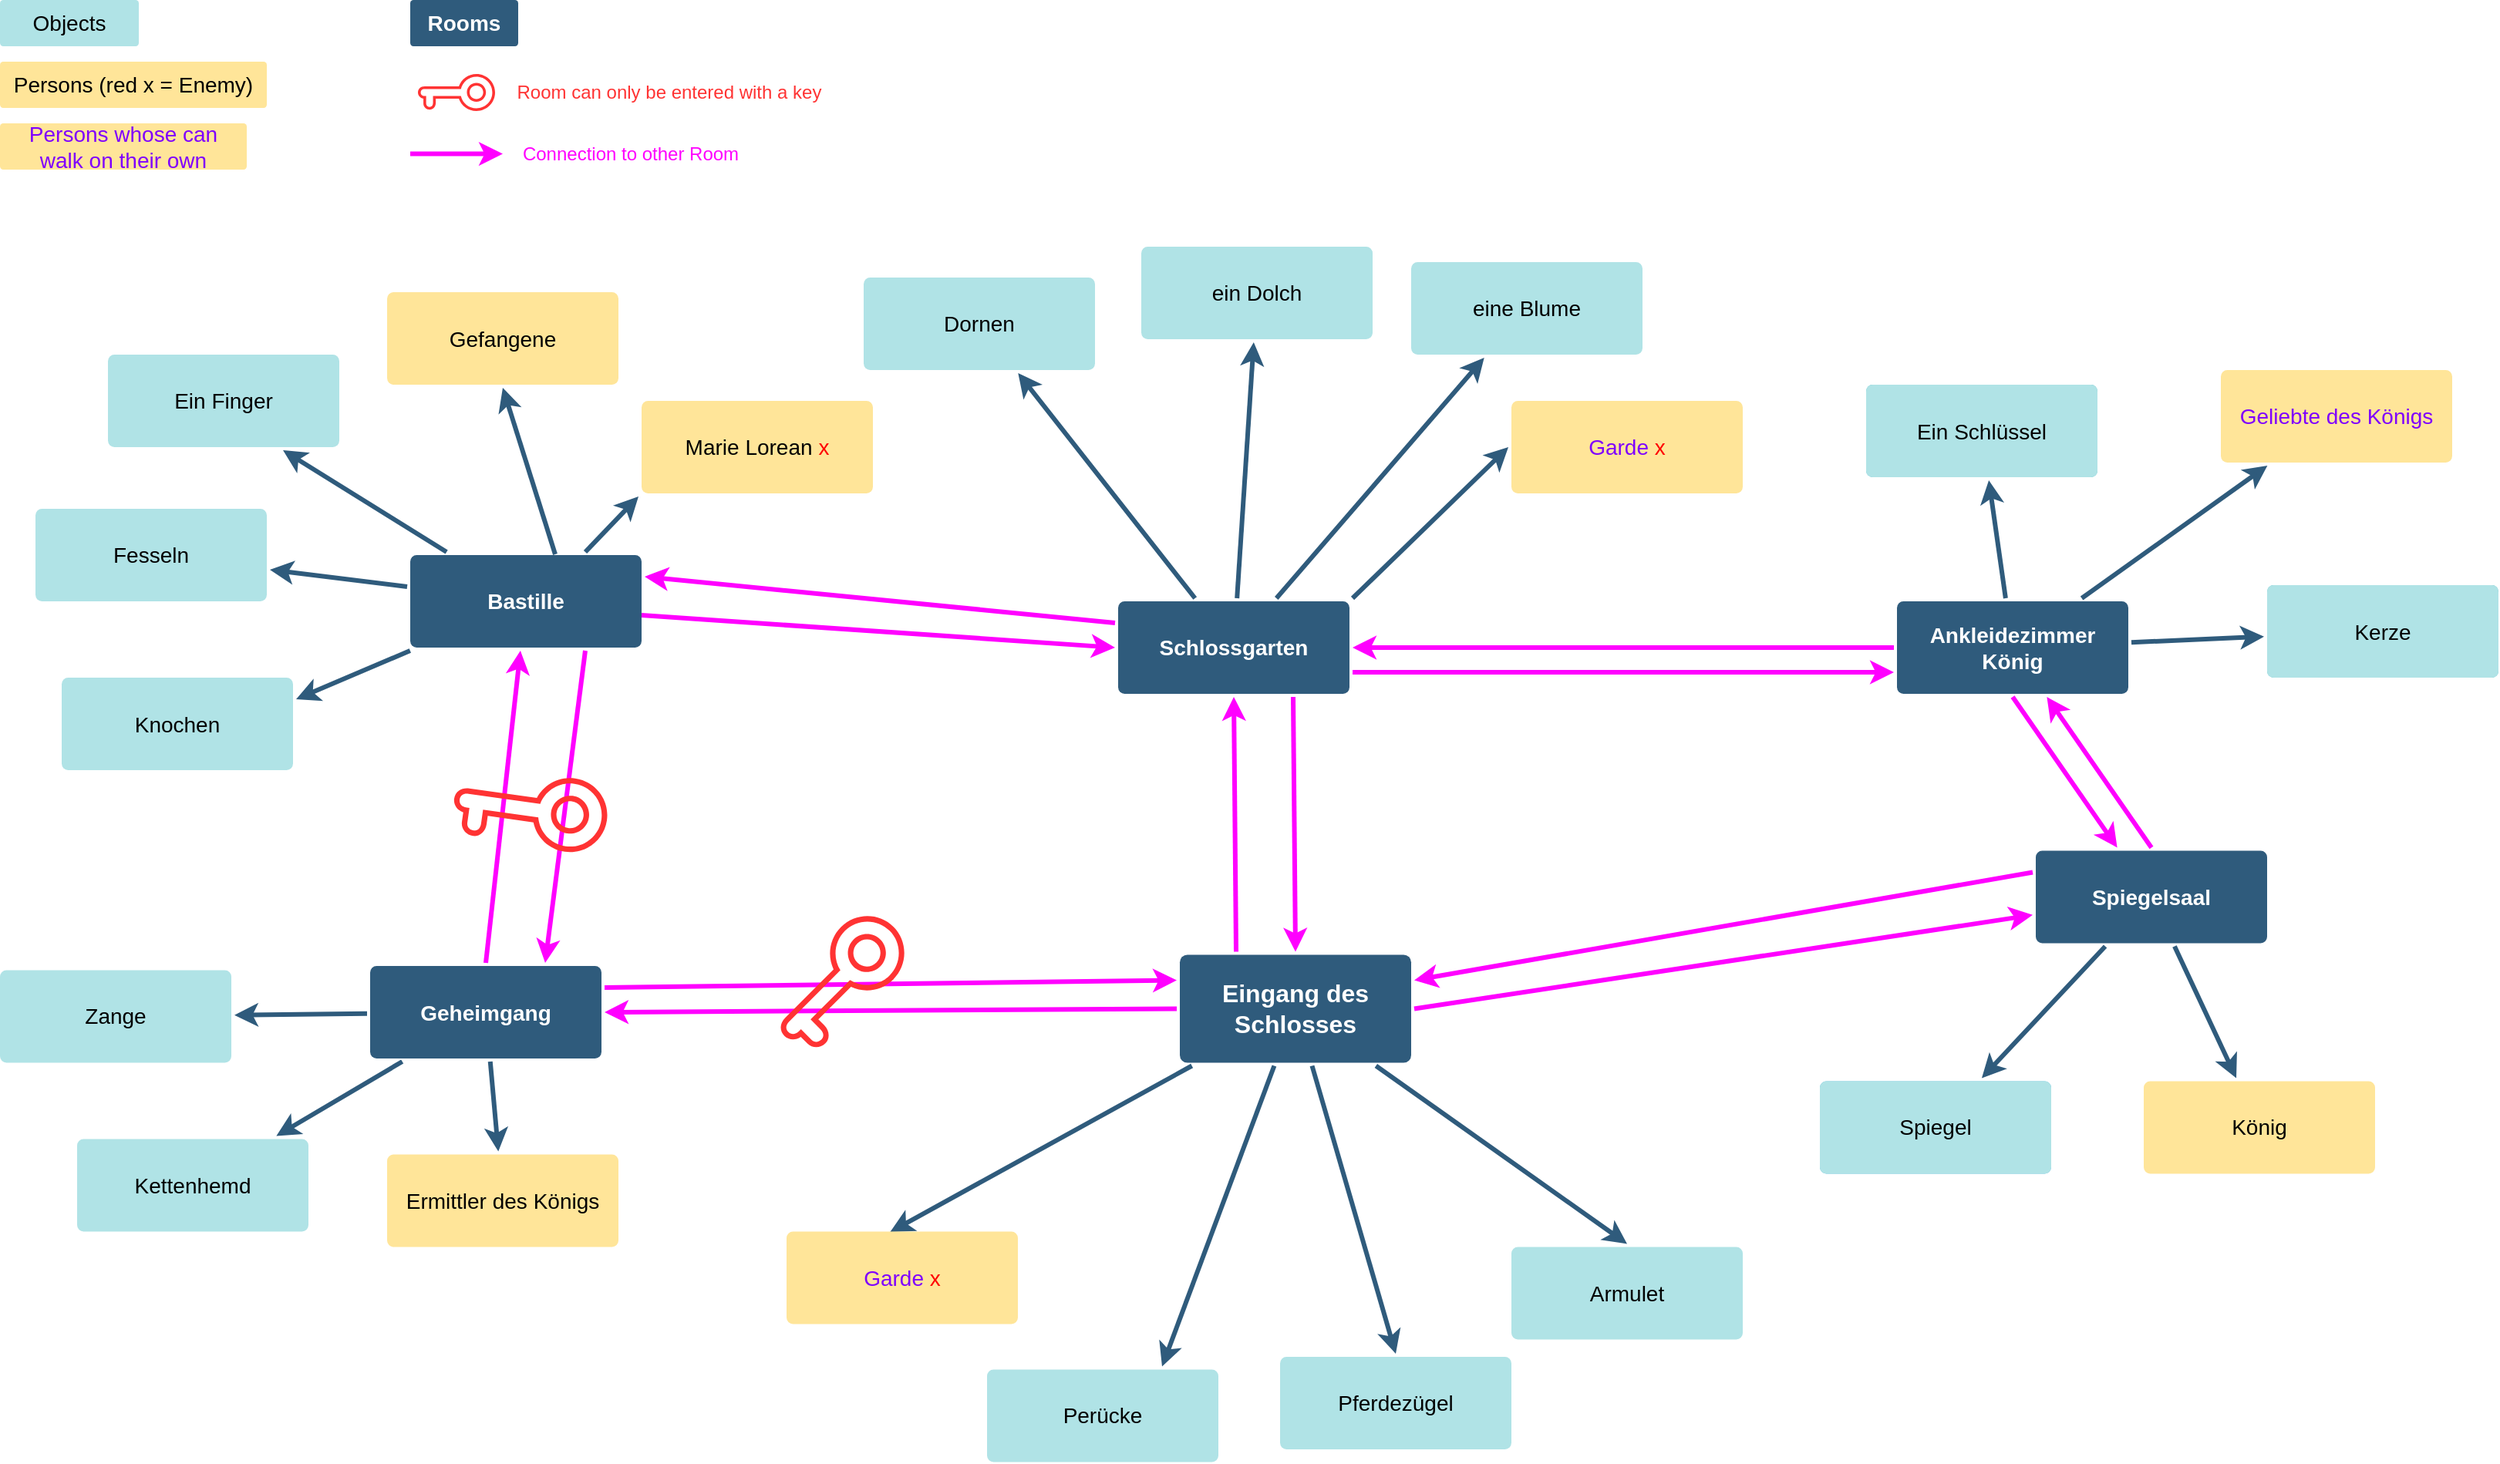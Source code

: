 <mxfile version="13.5.8" type="device"><diagram id="6a731a19-8d31-9384-78a2-239565b7b9f0" name="Page-1"><mxGraphModel dx="1422" dy="745" grid="1" gridSize="10" guides="1" tooltips="1" connect="1" arrows="1" fold="1" page="1" pageScale="1" pageWidth="1654" pageHeight="1169" background="#ffffff" math="0" shadow="0"><root><mxCell id="0"/><mxCell id="1" parent="0"/><mxCell id="1745" value="" style="edgeStyle=none;rounded=0;jumpStyle=none;html=1;shadow=0;labelBackgroundColor=none;startArrow=none;startFill=0;endArrow=classic;endFill=1;jettySize=auto;orthogonalLoop=1;strokeWidth=3;fontFamily=Helvetica;fontSize=16;fontColor=#23445D;spacing=5;strokeColor=#2F5B7C;entryX=0.75;entryY=0;entryDx=0;entryDy=0;" parent="1" source="1749" target="9LVi-tD-06PSYa-n1p4I-1782" edge="1"><mxGeometry relative="1" as="geometry"><mxPoint x="680.556" y="816.75" as="targetPoint"/></mxGeometry></mxCell><mxCell id="1746" value="" style="edgeStyle=none;rounded=0;jumpStyle=none;html=1;shadow=0;labelBackgroundColor=none;startArrow=none;startFill=0;endArrow=classic;endFill=1;jettySize=auto;orthogonalLoop=1;strokeWidth=3;fontFamily=Helvetica;fontSize=16;fontColor=#23445D;spacing=5;strokeColor=#2F5B7C;entryX=0.5;entryY=0;entryDx=0;entryDy=0;" parent="1" source="1749" target="9LVi-tD-06PSYa-n1p4I-1781" edge="1"><mxGeometry relative="1" as="geometry"><mxPoint x="845.867" y="816.75" as="targetPoint"/></mxGeometry></mxCell><mxCell id="1747" value="" style="edgeStyle=none;rounded=0;jumpStyle=none;html=1;shadow=0;labelBackgroundColor=none;startArrow=none;startFill=0;endArrow=classic;endFill=1;jettySize=auto;orthogonalLoop=1;strokeWidth=3;fontFamily=Helvetica;fontSize=16;fontColor=#23445D;spacing=5;strokeColor=#2F5B7C;entryX=0.5;entryY=0;entryDx=0;entryDy=0;" parent="1" source="1749" target="9LVi-tD-06PSYa-n1p4I-1780" edge="1"><mxGeometry relative="1" as="geometry"><mxPoint x="961.354" y="737.5" as="targetPoint"/></mxGeometry></mxCell><mxCell id="1748" value="" style="edgeStyle=none;rounded=0;jumpStyle=none;html=1;shadow=0;labelBackgroundColor=none;startArrow=none;startFill=0;endArrow=classic;endFill=1;jettySize=auto;orthogonalLoop=1;strokeWidth=3;fontFamily=Helvetica;fontSize=16;fontColor=#23445D;spacing=5;entryX=0.449;entryY=0.036;entryDx=0;entryDy=0;entryPerimeter=0;strokeColor=#2F5B7C;" parent="1" source="1749" target="Eu0-uaXLDyV87L7U354q-1793" edge="1"><mxGeometry relative="1" as="geometry"><mxPoint x="660" y="588.75" as="targetPoint"/></mxGeometry></mxCell><mxCell id="1749" value="Eingang des Schlosses" style="rounded=1;whiteSpace=wrap;html=1;shadow=0;labelBackgroundColor=none;strokeWidth=3;fontFamily=Helvetica;fontSize=16;align=center;fontStyle=1;spacing=5;arcSize=7;perimeterSpacing=2;strokeColor=none;fillColor=#2F5B7C;fontColor=#FFFFFF;" parent="1" vertex="1"><mxGeometry x="775" y="629.25" width="150" height="70" as="geometry"/></mxCell><mxCell id="1750" value="" style="edgeStyle=none;rounded=1;jumpStyle=none;html=1;shadow=0;labelBackgroundColor=none;startArrow=none;startFill=0;jettySize=auto;orthogonalLoop=1;strokeWidth=3;fontFamily=Helvetica;fontSize=14;fontColor=#FFFFFF;spacing=5;fontStyle=1;fillColor=#b0e3e6;strokeColor=#2F5B7C;entryX=0.75;entryY=1;entryDx=0;entryDy=0;" parent="1" source="1753" target="1754" edge="1"><mxGeometry relative="1" as="geometry"><mxPoint x="230" y="312" as="targetPoint"/></mxGeometry></mxCell><mxCell id="1751" value="" style="edgeStyle=none;rounded=1;jumpStyle=none;html=1;shadow=0;labelBackgroundColor=none;startArrow=none;startFill=0;jettySize=auto;orthogonalLoop=1;strokeWidth=3;fontFamily=Helvetica;fontSize=14;fontColor=#FFFFFF;spacing=5;fontStyle=1;fillColor=#b0e3e6;strokeColor=#2F5B7C;" parent="1" source="1753" target="1755" edge="1"><mxGeometry relative="1" as="geometry"/></mxCell><mxCell id="1752" value="" style="edgeStyle=none;rounded=1;jumpStyle=none;html=1;shadow=0;labelBackgroundColor=none;startArrow=none;startFill=0;jettySize=auto;orthogonalLoop=1;strokeWidth=3;fontFamily=Helvetica;fontSize=14;fontColor=#FFFFFF;spacing=5;fontStyle=1;fillColor=#b0e3e6;strokeColor=#2F5B7C;entryX=1;entryY=0.25;entryDx=0;entryDy=0;" parent="1" source="1753" target="1756" edge="1"><mxGeometry relative="1" as="geometry"><mxPoint x="226.615" y="498" as="targetPoint"/></mxGeometry></mxCell><mxCell id="1753" value="Bastille" style="rounded=1;whiteSpace=wrap;html=1;shadow=0;labelBackgroundColor=none;strokeWidth=3;fontFamily=Helvetica;fontSize=14;align=center;spacing=5;fontStyle=1;arcSize=7;perimeterSpacing=2;strokeColor=none;fillColor=#2F5B7C;fontColor=#FFFFFF;" parent="1" vertex="1"><mxGeometry x="276" y="370" width="150" height="60" as="geometry"/></mxCell><mxCell id="1754" value="Ein Finger" style="rounded=1;whiteSpace=wrap;html=1;shadow=0;labelBackgroundColor=none;strokeWidth=3;fillColor=#b0e3e6;fontFamily=Helvetica;fontSize=14;align=center;spacing=5;fontStyle=0;arcSize=7;perimeterSpacing=2;strokeColor=none;" parent="1" vertex="1"><mxGeometry x="80" y="240" width="150" height="60" as="geometry"/></mxCell><mxCell id="1755" value="Fesseln" style="rounded=1;whiteSpace=wrap;html=1;shadow=0;labelBackgroundColor=none;strokeWidth=3;fillColor=#b0e3e6;fontFamily=Helvetica;fontSize=14;align=center;spacing=5;fontStyle=0;arcSize=7;perimeterSpacing=2;strokeColor=none;" parent="1" vertex="1"><mxGeometry x="33" y="340" width="150" height="60" as="geometry"/></mxCell><mxCell id="1756" value="Knochen" style="rounded=1;whiteSpace=wrap;html=1;shadow=0;labelBackgroundColor=none;strokeWidth=3;fillColor=#b0e3e6;fontFamily=Helvetica;fontSize=14;align=center;spacing=5;fontStyle=0;arcSize=7;perimeterSpacing=2;strokeColor=none;" parent="1" vertex="1"><mxGeometry x="50" y="449.5" width="150" height="60" as="geometry"/></mxCell><mxCell id="1757" value="" style="edgeStyle=none;rounded=0;jumpStyle=none;html=1;shadow=0;labelBackgroundColor=none;startArrow=none;startFill=0;endArrow=classic;endFill=1;jettySize=auto;orthogonalLoop=1;strokeWidth=3;fontFamily=Helvetica;fontSize=14;fontColor=#FFFFFF;spacing=5;strokeColor=#2F5B7C;" parent="1" source="1760" target="1763" edge="1"><mxGeometry relative="1" as="geometry"/></mxCell><mxCell id="1758" value="" style="edgeStyle=none;rounded=0;jumpStyle=none;html=1;shadow=0;labelBackgroundColor=none;startArrow=none;startFill=0;endArrow=classic;endFill=1;jettySize=auto;orthogonalLoop=1;strokeWidth=3;fontFamily=Helvetica;fontSize=14;fontColor=#FFFFFF;spacing=5;strokeColor=#2F5B7C;" parent="1" source="1760" target="1762" edge="1"><mxGeometry relative="1" as="geometry"/></mxCell><mxCell id="1760" value="Spiegelsaal" style="rounded=1;whiteSpace=wrap;html=1;shadow=0;labelBackgroundColor=none;strokeWidth=3;fontFamily=Helvetica;fontSize=14;align=center;spacing=5;fontStyle=1;arcSize=7;perimeterSpacing=2;strokeColor=none;fillColor=#2F5B7C;fontColor=#FFFFFF;" parent="1" vertex="1"><mxGeometry x="1330" y="561.75" width="150" height="60" as="geometry"/></mxCell><mxCell id="1762" value="&lt;font color=&quot;#000000&quot;&gt;König&lt;/font&gt;" style="rounded=1;whiteSpace=wrap;html=1;shadow=0;labelBackgroundColor=none;strokeColor=none;strokeWidth=3;fillColor=#FFE599;fontFamily=Helvetica;fontSize=14;fontColor=#FFFFFF;align=center;spacing=5;arcSize=7;perimeterSpacing=2;" parent="1" vertex="1"><mxGeometry x="1400" y="711.25" width="150" height="60" as="geometry"/></mxCell><mxCell id="1763" value="Spiegel" style="rounded=1;whiteSpace=wrap;html=1;shadow=0;labelBackgroundColor=none;strokeColor=none;strokeWidth=3;fillColor=#64bbe2;fontFamily=Helvetica;fontSize=14;fontColor=#FFFFFF;align=center;spacing=5;arcSize=7;perimeterSpacing=2;" parent="1" vertex="1"><mxGeometry x="1190" y="711.25" width="150" height="60" as="geometry"/></mxCell><mxCell id="1764" value="Schlossgarten" style="rounded=1;whiteSpace=wrap;html=1;shadow=0;labelBackgroundColor=none;strokeWidth=3;fontFamily=Helvetica;fontSize=14;align=center;spacing=5;fontStyle=1;arcSize=7;perimeterSpacing=2;strokeColor=none;fillColor=#2F5B7C;fontColor=#FFFFFF;" parent="1" vertex="1"><mxGeometry x="735" y="400" width="150" height="60" as="geometry"/></mxCell><mxCell id="1765" value="&lt;font color=&quot;#000000&quot;&gt;eine Blume&lt;/font&gt;" style="rounded=1;whiteSpace=wrap;html=1;shadow=0;labelBackgroundColor=none;strokeColor=none;strokeWidth=3;fontFamily=Helvetica;fontSize=14;fontColor=#FFFFFF;align=center;spacing=5;arcSize=7;perimeterSpacing=2;fillColor=#B0E3E6;" parent="1" vertex="1"><mxGeometry x="925" y="180" width="150" height="60" as="geometry"/></mxCell><mxCell id="1766" value="" style="edgeStyle=none;rounded=0;jumpStyle=none;html=1;shadow=0;labelBackgroundColor=none;startArrow=none;startFill=0;endArrow=classic;endFill=1;jettySize=auto;orthogonalLoop=1;strokeWidth=3;fontFamily=Helvetica;fontSize=14;fontColor=#FFFFFF;spacing=5;strokeColor=#2F5B7C;" parent="1" source="1764" target="1765" edge="1"><mxGeometry relative="1" as="geometry"/></mxCell><mxCell id="1767" value="ein Dolch" style="rounded=1;whiteSpace=wrap;html=1;shadow=0;labelBackgroundColor=none;strokeWidth=3;fontFamily=Helvetica;fontSize=14;align=center;spacing=5;arcSize=7;perimeterSpacing=2;strokeColor=none;fillColor=#B0E3E6;" parent="1" vertex="1"><mxGeometry x="750" y="170" width="150" height="60" as="geometry"/></mxCell><mxCell id="1768" value="" style="edgeStyle=none;rounded=0;jumpStyle=none;html=1;shadow=0;labelBackgroundColor=none;startArrow=none;startFill=0;endArrow=classic;endFill=1;jettySize=auto;orthogonalLoop=1;strokeWidth=3;fontFamily=Helvetica;fontSize=14;fontColor=#FFFFFF;spacing=5;strokeColor=#2F5B7C;" parent="1" source="1764" target="1767" edge="1"><mxGeometry relative="1" as="geometry"/></mxCell><mxCell id="1769" value="Dornen" style="rounded=1;whiteSpace=wrap;html=1;shadow=0;labelBackgroundColor=none;strokeWidth=3;fillColor=#b0e3e6;fontFamily=Helvetica;fontSize=14;align=center;spacing=5;arcSize=7;perimeterSpacing=2;strokeColor=none;" parent="1" vertex="1"><mxGeometry x="570" y="190" width="150" height="60" as="geometry"/></mxCell><mxCell id="1770" value="" style="edgeStyle=none;rounded=0;jumpStyle=none;html=1;shadow=0;labelBackgroundColor=none;startArrow=none;startFill=0;endArrow=classic;endFill=1;jettySize=auto;orthogonalLoop=1;strokeWidth=3;fontFamily=Helvetica;fontSize=14;fontColor=#FFFFFF;spacing=5;strokeColor=#2F5B7C;" parent="1" source="1764" target="1769" edge="1"><mxGeometry relative="1" as="geometry"/></mxCell><mxCell id="1771" value="Ankleidezimmer König" style="rounded=1;whiteSpace=wrap;html=1;shadow=0;labelBackgroundColor=none;strokeWidth=3;fontFamily=Helvetica;fontSize=14;align=center;spacing=5;fontStyle=1;arcSize=7;perimeterSpacing=2;strokeColor=none;fillColor=#2F5B7C;fontColor=#FFFFFF;" parent="1" vertex="1"><mxGeometry x="1240" y="400.0" width="150" height="60" as="geometry"/></mxCell><mxCell id="1772" value="Ein Schlüssel" style="rounded=1;whiteSpace=wrap;html=1;shadow=0;labelBackgroundColor=none;strokeColor=none;strokeWidth=3;fillColor=#61c6ce;fontFamily=Helvetica;fontSize=14;fontColor=#FFFFFF;align=center;spacing=5;fontStyle=0;arcSize=7;perimeterSpacing=2;" parent="1" vertex="1"><mxGeometry x="1220" y="259.5" width="150" height="60" as="geometry"/></mxCell><mxCell id="1773" value="" style="edgeStyle=none;rounded=1;jumpStyle=none;html=1;shadow=0;labelBackgroundColor=none;startArrow=none;startFill=0;jettySize=auto;orthogonalLoop=1;strokeWidth=3;fontFamily=Helvetica;fontSize=14;fontColor=#FFFFFF;spacing=5;fontStyle=1;fillColor=#b0e3e6;strokeColor=#2F5B7C;" parent="1" source="1771" target="1772" edge="1"><mxGeometry relative="1" as="geometry"/></mxCell><mxCell id="1774" value="Kerze" style="rounded=1;whiteSpace=wrap;html=1;shadow=0;labelBackgroundColor=none;strokeColor=none;strokeWidth=3;fillColor=#61c6ce;fontFamily=Helvetica;fontSize=14;fontColor=#FFFFFF;align=center;spacing=5;fontStyle=0;arcSize=7;perimeterSpacing=2;" parent="1" vertex="1"><mxGeometry x="1480" y="389.5" width="150" height="60" as="geometry"/></mxCell><mxCell id="1775" value="" style="edgeStyle=none;rounded=1;jumpStyle=none;html=1;shadow=0;labelBackgroundColor=none;startArrow=none;startFill=0;jettySize=auto;orthogonalLoop=1;strokeWidth=3;fontFamily=Helvetica;fontSize=14;fontColor=#FFFFFF;spacing=5;fontStyle=1;fillColor=#b0e3e6;strokeColor=#2F5B7C;" parent="1" source="1771" target="1774" edge="1"><mxGeometry relative="1" as="geometry"/></mxCell><mxCell id="1776" value="&lt;font color=&quot;#7f00ff&quot;&gt;Geliebte des Königs&lt;/font&gt;" style="rounded=1;whiteSpace=wrap;html=1;shadow=0;labelBackgroundColor=none;strokeColor=none;strokeWidth=3;fillColor=#FFE599;fontFamily=Helvetica;fontSize=14;fontColor=#FFFFFF;align=center;spacing=5;fontStyle=0;arcSize=7;perimeterSpacing=2;" parent="1" vertex="1"><mxGeometry x="1450" y="250" width="150" height="60" as="geometry"/></mxCell><mxCell id="1777" value="" style="edgeStyle=none;rounded=1;jumpStyle=none;html=1;shadow=0;labelBackgroundColor=none;startArrow=none;startFill=0;jettySize=auto;orthogonalLoop=1;strokeWidth=3;fontFamily=Helvetica;fontSize=14;fontColor=#FFFFFF;spacing=5;fontStyle=1;fillColor=#b0e3e6;strokeColor=#2F5B7C;" parent="1" source="1771" target="1776" edge="1"><mxGeometry relative="1" as="geometry"/></mxCell><mxCell id="Eu0-uaXLDyV87L7U354q-1779" value="" style="edgeStyle=none;rounded=0;jumpStyle=none;html=1;shadow=0;labelBackgroundColor=none;startArrow=none;startFill=0;endArrow=classic;endFill=1;jettySize=auto;orthogonalLoop=1;strokeWidth=3;fontFamily=Helvetica;fontSize=14;fontColor=#FFFFFF;spacing=5;strokeColor=#2F5B7C;" parent="1" source="Eu0-uaXLDyV87L7U354q-1782" target="Eu0-uaXLDyV87L7U354q-1785" edge="1"><mxGeometry relative="1" as="geometry"/></mxCell><mxCell id="Eu0-uaXLDyV87L7U354q-1780" value="" style="edgeStyle=none;rounded=0;jumpStyle=none;html=1;shadow=0;labelBackgroundColor=none;startArrow=none;startFill=0;endArrow=classic;endFill=1;jettySize=auto;orthogonalLoop=1;strokeWidth=3;fontFamily=Helvetica;fontSize=14;fontColor=#FFFFFF;spacing=5;strokeColor=#2F5B7C;" parent="1" source="Eu0-uaXLDyV87L7U354q-1782" target="Eu0-uaXLDyV87L7U354q-1784" edge="1"><mxGeometry relative="1" as="geometry"/></mxCell><mxCell id="Eu0-uaXLDyV87L7U354q-1781" value="" style="edgeStyle=none;rounded=0;jumpStyle=none;html=1;shadow=0;labelBackgroundColor=none;startArrow=none;startFill=0;endArrow=classic;endFill=1;jettySize=auto;orthogonalLoop=1;strokeWidth=3;fontFamily=Helvetica;fontSize=14;fontColor=#FFFFFF;spacing=5;strokeColor=#2F5B7C;" parent="1" source="Eu0-uaXLDyV87L7U354q-1782" target="Eu0-uaXLDyV87L7U354q-1783" edge="1"><mxGeometry relative="1" as="geometry"/></mxCell><mxCell id="Eu0-uaXLDyV87L7U354q-1782" value="Geheimgang" style="rounded=1;whiteSpace=wrap;html=1;shadow=0;labelBackgroundColor=none;strokeWidth=3;fontFamily=Helvetica;fontSize=14;align=center;spacing=5;fontStyle=1;arcSize=7;perimeterSpacing=2;strokeColor=none;fillColor=#2F5B7C;fontColor=#FFFFFF;" parent="1" vertex="1"><mxGeometry x="250" y="636.5" width="150" height="60" as="geometry"/></mxCell><mxCell id="Eu0-uaXLDyV87L7U354q-1783" value="&lt;font color=&quot;#000000&quot;&gt;Ermittler des Königs&lt;/font&gt;" style="rounded=1;whiteSpace=wrap;html=1;shadow=0;labelBackgroundColor=none;strokeColor=none;strokeWidth=3;fillColor=#FFE599;fontFamily=Helvetica;fontSize=14;fontColor=#FFFFFF;align=center;spacing=5;arcSize=7;perimeterSpacing=2;" parent="1" vertex="1"><mxGeometry x="261" y="758.75" width="150" height="60" as="geometry"/></mxCell><mxCell id="Eu0-uaXLDyV87L7U354q-1784" value="Kettenhemd" style="rounded=1;whiteSpace=wrap;html=1;shadow=0;labelBackgroundColor=none;strokeWidth=3;fillColor=#b0e3e6;fontFamily=Helvetica;fontSize=14;align=center;spacing=5;arcSize=7;perimeterSpacing=2;strokeColor=none;" parent="1" vertex="1"><mxGeometry x="60" y="748.75" width="150" height="60" as="geometry"/></mxCell><mxCell id="Eu0-uaXLDyV87L7U354q-1785" value="Zange" style="rounded=1;whiteSpace=wrap;html=1;shadow=0;labelBackgroundColor=none;strokeWidth=3;fillColor=#b0e3e6;fontFamily=Helvetica;fontSize=14;align=center;spacing=5;arcSize=7;perimeterSpacing=2;strokeColor=none;" parent="1" vertex="1"><mxGeometry x="10" y="639.25" width="150" height="60" as="geometry"/></mxCell><mxCell id="Eu0-uaXLDyV87L7U354q-1786" value="&lt;font color=&quot;#7f00ff&quot;&gt;Garde&lt;/font&gt; &lt;font color=&quot;#ff0000&quot;&gt;x&lt;/font&gt;" style="rounded=1;whiteSpace=wrap;html=1;shadow=0;labelBackgroundColor=none;strokeColor=none;strokeWidth=3;fillColor=#FFE599;fontFamily=Helvetica;fontSize=14;fontColor=#FFFFFF;align=center;spacing=5;arcSize=7;perimeterSpacing=2;" parent="1" vertex="1"><mxGeometry x="990" y="270" width="150" height="60" as="geometry"/></mxCell><mxCell id="Eu0-uaXLDyV87L7U354q-1788" value="&lt;font color=&quot;#000000&quot;&gt;Gefangene&lt;/font&gt;" style="rounded=1;whiteSpace=wrap;html=1;shadow=0;labelBackgroundColor=none;strokeColor=none;strokeWidth=3;fillColor=#FFE599;fontFamily=Helvetica;fontSize=14;fontColor=#FFFFFF;align=center;spacing=5;fontStyle=0;arcSize=7;perimeterSpacing=2;" parent="1" vertex="1"><mxGeometry x="261" y="199.5" width="150" height="60" as="geometry"/></mxCell><mxCell id="Eu0-uaXLDyV87L7U354q-1789" value="" style="edgeStyle=none;rounded=1;jumpStyle=none;html=1;shadow=0;labelBackgroundColor=none;startArrow=none;startFill=0;jettySize=auto;orthogonalLoop=1;strokeWidth=3;fontFamily=Helvetica;fontSize=14;fontColor=#FFFFFF;spacing=5;fontStyle=1;fillColor=#b0e3e6;entryX=0.5;entryY=1;entryDx=0;entryDy=0;strokeColor=#2F5B7C;" parent="1" target="Eu0-uaXLDyV87L7U354q-1788" edge="1"><mxGeometry relative="1" as="geometry"><mxPoint x="370" y="369.5" as="sourcePoint"/><mxPoint x="236.336" y="508" as="targetPoint"/></mxGeometry></mxCell><mxCell id="Eu0-uaXLDyV87L7U354q-1793" value="&lt;font color=&quot;#7f00ff&quot;&gt;Garde&lt;/font&gt; &lt;font color=&quot;#ff0000&quot;&gt;x&lt;/font&gt;" style="rounded=1;whiteSpace=wrap;html=1;shadow=0;labelBackgroundColor=none;strokeColor=none;strokeWidth=3;fillColor=#FFE599;fontFamily=Helvetica;fontSize=14;fontColor=#FFFFFF;align=center;spacing=5;fontStyle=0;arcSize=7;perimeterSpacing=2;" parent="1" vertex="1"><mxGeometry x="520" y="808.75" width="150" height="60" as="geometry"/></mxCell><mxCell id="Eu0-uaXLDyV87L7U354q-1796" value="" style="edgeStyle=none;rounded=1;jumpStyle=none;html=1;shadow=0;labelBackgroundColor=none;startArrow=none;startFill=0;jettySize=auto;orthogonalLoop=1;strokeColor=#FF00FF;strokeWidth=3;fontFamily=Helvetica;fontSize=14;fontColor=#FFFFFF;spacing=5;fontStyle=1;fillColor=#b0e3e6;exitX=0;exitY=0.5;exitDx=0;exitDy=0;entryX=1;entryY=0.5;entryDx=0;entryDy=0;" parent="1" source="1749" target="Eu0-uaXLDyV87L7U354q-1782" edge="1"><mxGeometry relative="1" as="geometry"><mxPoint x="320.385" y="442" as="sourcePoint"/><mxPoint x="236.615" y="508" as="targetPoint"/></mxGeometry></mxCell><mxCell id="Eu0-uaXLDyV87L7U354q-1797" value="" style="edgeStyle=none;rounded=1;jumpStyle=none;html=1;shadow=0;labelBackgroundColor=none;startArrow=none;startFill=0;jettySize=auto;orthogonalLoop=1;strokeColor=#FF00FF;strokeWidth=3;fontFamily=Helvetica;fontSize=14;fontColor=#FFFFFF;spacing=5;fontStyle=1;fillColor=#b0e3e6;exitX=1;exitY=0.25;exitDx=0;exitDy=0;entryX=0;entryY=0.25;entryDx=0;entryDy=0;" parent="1" source="Eu0-uaXLDyV87L7U354q-1782" target="1749" edge="1"><mxGeometry relative="1" as="geometry"><mxPoint x="783" y="674.25" as="sourcePoint"/><mxPoint x="412.0" y="676.5" as="targetPoint"/></mxGeometry></mxCell><mxCell id="Eu0-uaXLDyV87L7U354q-1798" value="" style="edgeStyle=none;rounded=1;jumpStyle=none;html=1;shadow=0;labelBackgroundColor=none;startArrow=none;startFill=0;jettySize=auto;orthogonalLoop=1;strokeColor=#FF00FF;strokeWidth=3;fontFamily=Helvetica;fontSize=14;fontColor=#FFFFFF;spacing=5;fontStyle=1;fillColor=#b0e3e6;exitX=0.5;exitY=0;exitDx=0;exitDy=0;" parent="1" source="Eu0-uaXLDyV87L7U354q-1782" target="1753" edge="1"><mxGeometry relative="1" as="geometry"><mxPoint x="412.0" y="660.5" as="sourcePoint"/><mxPoint x="783" y="655.75" as="targetPoint"/></mxGeometry></mxCell><mxCell id="Eu0-uaXLDyV87L7U354q-1799" value="" style="edgeStyle=none;rounded=1;jumpStyle=none;html=1;shadow=0;labelBackgroundColor=none;startArrow=none;startFill=0;jettySize=auto;orthogonalLoop=1;strokeColor=#FF00FF;strokeWidth=3;fontFamily=Helvetica;fontSize=14;fontColor=#FFFFFF;spacing=5;fontStyle=1;fillColor=#b0e3e6;exitX=0.25;exitY=0;exitDx=0;exitDy=0;entryX=0.5;entryY=1;entryDx=0;entryDy=0;" parent="1" source="1749" target="1764" edge="1"><mxGeometry relative="1" as="geometry"><mxPoint x="422.0" y="670.5" as="sourcePoint"/><mxPoint x="793" y="665.75" as="targetPoint"/></mxGeometry></mxCell><mxCell id="Eu0-uaXLDyV87L7U354q-1800" value="" style="edgeStyle=none;rounded=1;jumpStyle=none;html=1;shadow=0;labelBackgroundColor=none;startArrow=none;startFill=0;jettySize=auto;orthogonalLoop=1;strokeColor=#FF00FF;strokeWidth=3;fontFamily=Helvetica;fontSize=14;fontColor=#FFFFFF;spacing=5;fontStyle=1;fillColor=#b0e3e6;exitX=0.75;exitY=1;exitDx=0;exitDy=0;entryX=0.5;entryY=0;entryDx=0;entryDy=0;" parent="1" source="1764" target="1749" edge="1"><mxGeometry relative="1" as="geometry"><mxPoint x="432.0" y="680.5" as="sourcePoint"/><mxPoint x="803" y="675.75" as="targetPoint"/></mxGeometry></mxCell><mxCell id="Eu0-uaXLDyV87L7U354q-1801" value="" style="edgeStyle=none;rounded=1;jumpStyle=none;html=1;shadow=0;labelBackgroundColor=none;startArrow=none;startFill=0;jettySize=auto;orthogonalLoop=1;strokeColor=#FF00FF;strokeWidth=3;fontFamily=Helvetica;fontSize=14;fontColor=#FFFFFF;spacing=5;fontStyle=1;fillColor=#b0e3e6;exitX=1;exitY=0.5;exitDx=0;exitDy=0;" parent="1" source="1749" target="1760" edge="1"><mxGeometry relative="1" as="geometry"><mxPoint x="442.0" y="690.5" as="sourcePoint"/><mxPoint x="813" y="685.75" as="targetPoint"/></mxGeometry></mxCell><mxCell id="Eu0-uaXLDyV87L7U354q-1802" value="" style="edgeStyle=none;rounded=1;jumpStyle=none;html=1;shadow=0;labelBackgroundColor=none;startArrow=none;startFill=0;jettySize=auto;orthogonalLoop=1;strokeColor=#FF00FF;strokeWidth=3;fontFamily=Helvetica;fontSize=14;fontColor=#FFFFFF;spacing=5;fontStyle=1;fillColor=#b0e3e6;exitX=0;exitY=0.25;exitDx=0;exitDy=0;entryX=1;entryY=0.25;entryDx=0;entryDy=0;" parent="1" source="1760" target="1749" edge="1"><mxGeometry relative="1" as="geometry"><mxPoint x="452.0" y="700.5" as="sourcePoint"/><mxPoint x="823" y="695.75" as="targetPoint"/></mxGeometry></mxCell><mxCell id="Eu0-uaXLDyV87L7U354q-1803" value="" style="edgeStyle=none;rounded=1;jumpStyle=none;html=1;shadow=0;labelBackgroundColor=none;startArrow=none;startFill=0;jettySize=auto;orthogonalLoop=1;strokeColor=#FF00FF;strokeWidth=3;fontFamily=Helvetica;fontSize=14;fontColor=#FFFFFF;spacing=5;fontStyle=1;fillColor=#b0e3e6;exitX=0.5;exitY=1;exitDx=0;exitDy=0;" parent="1" source="1771" target="1760" edge="1"><mxGeometry relative="1" as="geometry"><mxPoint x="462.0" y="710.5" as="sourcePoint"/><mxPoint x="833" y="705.75" as="targetPoint"/></mxGeometry></mxCell><mxCell id="Eu0-uaXLDyV87L7U354q-1804" value="" style="edgeStyle=none;rounded=1;jumpStyle=none;html=1;shadow=0;labelBackgroundColor=none;startArrow=none;startFill=0;jettySize=auto;orthogonalLoop=1;strokeColor=#FF00FF;strokeWidth=3;fontFamily=Helvetica;fontSize=14;fontColor=#FFFFFF;spacing=5;fontStyle=1;fillColor=#b0e3e6;exitX=0.5;exitY=0;exitDx=0;exitDy=0;" parent="1" source="1760" target="1771" edge="1"><mxGeometry relative="1" as="geometry"><mxPoint x="472.0" y="720.5" as="sourcePoint"/><mxPoint x="843" y="715.75" as="targetPoint"/></mxGeometry></mxCell><mxCell id="9LVi-tD-06PSYa-n1p4I-1777" value="Kerze" style="rounded=1;whiteSpace=wrap;html=1;shadow=0;labelBackgroundColor=none;strokeWidth=3;fillColor=#b0e3e6;fontFamily=Helvetica;fontSize=14;align=center;spacing=5;fontStyle=0;arcSize=7;perimeterSpacing=2;strokeColor=none;" parent="1" vertex="1"><mxGeometry x="1480" y="389.5" width="150" height="60" as="geometry"/></mxCell><mxCell id="9LVi-tD-06PSYa-n1p4I-1778" value="Ein Schlüssel" style="rounded=1;whiteSpace=wrap;html=1;shadow=0;labelBackgroundColor=none;strokeWidth=3;fillColor=#b0e3e6;fontFamily=Helvetica;fontSize=14;align=center;spacing=5;fontStyle=0;arcSize=7;perimeterSpacing=2;strokeColor=none;" parent="1" vertex="1"><mxGeometry x="1220" y="259.5" width="150" height="60" as="geometry"/></mxCell><mxCell id="9LVi-tD-06PSYa-n1p4I-1779" value="Spiegel" style="rounded=1;whiteSpace=wrap;html=1;shadow=0;labelBackgroundColor=none;strokeWidth=3;fillColor=#b0e3e6;fontFamily=Helvetica;fontSize=14;align=center;spacing=5;arcSize=7;perimeterSpacing=2;strokeColor=none;" parent="1" vertex="1"><mxGeometry x="1190" y="711.25" width="150" height="60" as="geometry"/></mxCell><mxCell id="9LVi-tD-06PSYa-n1p4I-1780" value="Armulet" style="rounded=1;whiteSpace=wrap;html=1;shadow=0;labelBackgroundColor=none;strokeWidth=3;fillColor=#b0e3e6;fontFamily=Helvetica;fontSize=14;align=center;spacing=5;fontStyle=0;arcSize=7;perimeterSpacing=2;strokeColor=none;" parent="1" vertex="1"><mxGeometry x="990" y="818.75" width="150" height="60" as="geometry"/></mxCell><mxCell id="9LVi-tD-06PSYa-n1p4I-1781" value="Pferdezügel" style="rounded=1;whiteSpace=wrap;html=1;shadow=0;labelBackgroundColor=none;strokeWidth=3;fillColor=#b0e3e6;fontFamily=Helvetica;fontSize=14;align=center;spacing=5;fontStyle=0;arcSize=7;perimeterSpacing=2;strokeColor=none;" parent="1" vertex="1"><mxGeometry x="840" y="890" width="150" height="60" as="geometry"/></mxCell><mxCell id="9LVi-tD-06PSYa-n1p4I-1782" value="Perücke" style="rounded=1;whiteSpace=wrap;html=1;shadow=0;labelBackgroundColor=none;strokeWidth=3;fillColor=#b0e3e6;fontFamily=Helvetica;fontSize=14;align=center;spacing=5;fontStyle=0;arcSize=7;perimeterSpacing=2;strokeColor=none;" parent="1" vertex="1"><mxGeometry x="650" y="898.25" width="150" height="60" as="geometry"/></mxCell><mxCell id="9LVi-tD-06PSYa-n1p4I-1783" value="Objects" style="rounded=1;whiteSpace=wrap;html=1;shadow=0;labelBackgroundColor=none;strokeWidth=3;fillColor=#b0e3e6;fontFamily=Helvetica;fontSize=14;align=center;spacing=5;fontStyle=0;arcSize=7;perimeterSpacing=2;strokeColor=none;" parent="1" vertex="1"><mxGeometry x="10" y="10" width="90" height="30" as="geometry"/></mxCell><mxCell id="9LVi-tD-06PSYa-n1p4I-1784" value="&lt;font color=&quot;#000000&quot;&gt;Persons (red x = Enemy)&lt;/font&gt;" style="rounded=1;whiteSpace=wrap;html=1;shadow=0;labelBackgroundColor=none;strokeColor=none;strokeWidth=3;fillColor=#FFE599;fontFamily=Helvetica;fontSize=14;fontColor=#FFFFFF;align=center;spacing=5;fontStyle=0;arcSize=7;perimeterSpacing=2;" parent="1" vertex="1"><mxGeometry x="10" y="50" width="173" height="30" as="geometry"/></mxCell><mxCell id="9LVi-tD-06PSYa-n1p4I-1785" value="" style="edgeStyle=none;rounded=0;jumpStyle=none;html=1;shadow=0;labelBackgroundColor=none;startArrow=none;startFill=0;endArrow=classic;endFill=1;jettySize=auto;orthogonalLoop=1;strokeWidth=3;fontFamily=Helvetica;fontSize=14;fontColor=#FFFFFF;spacing=5;strokeColor=#2F5B7C;entryX=0;entryY=0.5;entryDx=0;entryDy=0;exitX=1;exitY=0;exitDx=0;exitDy=0;" parent="1" source="1764" target="Eu0-uaXLDyV87L7U354q-1786" edge="1"><mxGeometry relative="1" as="geometry"><mxPoint x="891.111" y="408" as="sourcePoint"/><mxPoint x="948.889" y="382" as="targetPoint"/></mxGeometry></mxCell><mxCell id="9LVi-tD-06PSYa-n1p4I-1786" value="Rooms" style="rounded=1;whiteSpace=wrap;html=1;shadow=0;labelBackgroundColor=none;strokeWidth=3;fontFamily=Helvetica;fontSize=14;align=center;spacing=5;fontStyle=1;arcSize=7;perimeterSpacing=2;strokeColor=none;fillColor=#2F5B7C;fontColor=#FFFFFF;" parent="1" vertex="1"><mxGeometry x="276" y="10" width="70" height="30" as="geometry"/></mxCell><mxCell id="9LVi-tD-06PSYa-n1p4I-1787" value="" style="edgeStyle=none;rounded=1;jumpStyle=none;html=1;shadow=0;labelBackgroundColor=none;startArrow=none;startFill=0;jettySize=auto;orthogonalLoop=1;strokeColor=#FF00FF;strokeWidth=3;fontFamily=Helvetica;fontSize=14;fontColor=#FFFFFF;spacing=5;fontStyle=1;fillColor=#b0e3e6;" parent="1" edge="1"><mxGeometry relative="1" as="geometry"><mxPoint x="276" y="109.8" as="sourcePoint"/><mxPoint x="336" y="109.8" as="targetPoint"/></mxGeometry></mxCell><mxCell id="9LVi-tD-06PSYa-n1p4I-1788" value="&lt;font color=&quot;#ff00ff&quot;&gt;Connection to other Room&lt;/font&gt;" style="text;html=1;strokeColor=none;fillColor=none;align=center;verticalAlign=middle;whiteSpace=wrap;rounded=0;fontColor=#FFFFFF;" parent="1" vertex="1"><mxGeometry x="344" y="100" width="150" height="20" as="geometry"/></mxCell><mxCell id="9LVi-tD-06PSYa-n1p4I-1789" value="&lt;font color=&quot;#000000&quot;&gt;Marie Lorean&lt;/font&gt;&amp;nbsp;&lt;font color=&quot;#ff0000&quot;&gt;x&lt;/font&gt;" style="rounded=1;whiteSpace=wrap;html=1;shadow=0;labelBackgroundColor=none;strokeColor=none;strokeWidth=3;fillColor=#FFE599;fontFamily=Helvetica;fontSize=14;fontColor=#FFFFFF;align=center;spacing=5;fontStyle=0;arcSize=7;perimeterSpacing=2;" parent="1" vertex="1"><mxGeometry x="426" y="270" width="150" height="60" as="geometry"/></mxCell><mxCell id="9LVi-tD-06PSYa-n1p4I-1790" value="" style="edgeStyle=none;rounded=1;jumpStyle=none;html=1;shadow=0;labelBackgroundColor=none;startArrow=none;startFill=0;jettySize=auto;orthogonalLoop=1;strokeWidth=3;fontFamily=Helvetica;fontSize=14;fontColor=#FFFFFF;spacing=5;fontStyle=1;fillColor=#b0e3e6;entryX=0;entryY=1;entryDx=0;entryDy=0;strokeColor=#2F5B7C;exitX=0.75;exitY=0;exitDx=0;exitDy=0;" parent="1" source="1753" target="9LVi-tD-06PSYa-n1p4I-1789" edge="1"><mxGeometry relative="1" as="geometry"><mxPoint x="380" y="379.5" as="sourcePoint"/><mxPoint x="415" y="322" as="targetPoint"/></mxGeometry></mxCell><mxCell id="9LVi-tD-06PSYa-n1p4I-1791" value="" style="edgeStyle=none;rounded=1;jumpStyle=none;html=1;shadow=0;labelBackgroundColor=none;startArrow=none;startFill=0;jettySize=auto;orthogonalLoop=1;strokeColor=#FF00FF;strokeWidth=3;fontFamily=Helvetica;fontSize=14;fontColor=#FFFFFF;spacing=5;fontStyle=1;fillColor=#b0e3e6;entryX=0.75;entryY=0;entryDx=0;entryDy=0;exitX=0.75;exitY=1;exitDx=0;exitDy=0;" parent="1" source="1753" target="Eu0-uaXLDyV87L7U354q-1782" edge="1"><mxGeometry relative="1" as="geometry"><mxPoint x="412" y="660.5" as="sourcePoint"/><mxPoint x="783" y="655.75" as="targetPoint"/></mxGeometry></mxCell><mxCell id="9LVi-tD-06PSYa-n1p4I-1792" value="" style="pointerEvents=1;shadow=0;dashed=0;html=1;strokeColor=none;aspect=fixed;labelPosition=center;verticalLabelPosition=bottom;verticalAlign=top;align=center;outlineConnect=0;shape=mxgraph.vvd.key;fontColor=#FFFFFF;fillColor=#FF3333;rotation=98;" parent="1" vertex="1"><mxGeometry x="330" y="485" width="48" height="100" as="geometry"/></mxCell><mxCell id="9LVi-tD-06PSYa-n1p4I-1794" value="" style="pointerEvents=1;shadow=0;dashed=0;html=1;strokeColor=none;aspect=fixed;labelPosition=center;verticalLabelPosition=bottom;verticalAlign=top;align=center;outlineConnect=0;shape=mxgraph.vvd.key;fontColor=#FFFFFF;fillColor=#FF3333;rotation=45;" parent="1" vertex="1"><mxGeometry x="530" y="596.5" width="48" height="100" as="geometry"/></mxCell><mxCell id="9LVi-tD-06PSYa-n1p4I-1795" value="" style="pointerEvents=1;shadow=0;dashed=0;html=1;strokeColor=none;aspect=fixed;labelPosition=center;verticalLabelPosition=bottom;verticalAlign=top;align=center;outlineConnect=0;shape=mxgraph.vvd.key;fontColor=#FFFFFF;fillColor=#FF3333;rotation=90;" parent="1" vertex="1"><mxGeometry x="294" y="45" width="24" height="50" as="geometry"/></mxCell><mxCell id="9LVi-tD-06PSYa-n1p4I-1796" value="&lt;font color=&quot;#ff3333&quot;&gt;Room can only be entered with a key&lt;/font&gt;" style="text;html=1;strokeColor=none;fillColor=none;align=center;verticalAlign=middle;whiteSpace=wrap;rounded=0;fontColor=#FFFFFF;" parent="1" vertex="1"><mxGeometry x="344" y="60" width="200" height="20" as="geometry"/></mxCell><mxCell id="9LVi-tD-06PSYa-n1p4I-1797" value="" style="edgeStyle=none;rounded=1;jumpStyle=none;html=1;shadow=0;labelBackgroundColor=none;startArrow=none;startFill=0;jettySize=auto;orthogonalLoop=1;strokeColor=#FF00FF;strokeWidth=3;fontFamily=Helvetica;fontSize=14;fontColor=#FFFFFF;spacing=5;fontStyle=1;fillColor=#b0e3e6;exitX=0.987;exitY=0.641;exitDx=0;exitDy=0;entryX=0;entryY=0.5;entryDx=0;entryDy=0;exitPerimeter=0;" parent="1" source="1753" target="1764" edge="1"><mxGeometry relative="1" as="geometry"><mxPoint x="821.5" y="637.25" as="sourcePoint"/><mxPoint x="820" y="472" as="targetPoint"/></mxGeometry></mxCell><mxCell id="9LVi-tD-06PSYa-n1p4I-1798" value="" style="edgeStyle=none;rounded=1;jumpStyle=none;html=1;shadow=0;labelBackgroundColor=none;startArrow=none;startFill=0;jettySize=auto;orthogonalLoop=1;strokeColor=#FF00FF;strokeWidth=3;fontFamily=Helvetica;fontSize=14;fontColor=#FFFFFF;spacing=5;fontStyle=1;fillColor=#b0e3e6;exitX=0;exitY=0.25;exitDx=0;exitDy=0;entryX=1;entryY=0.25;entryDx=0;entryDy=0;" parent="1" source="1764" target="1753" edge="1"><mxGeometry relative="1" as="geometry"><mxPoint x="831.5" y="647.25" as="sourcePoint"/><mxPoint x="830" y="482" as="targetPoint"/></mxGeometry></mxCell><mxCell id="9LVi-tD-06PSYa-n1p4I-1799" value="" style="edgeStyle=none;rounded=1;jumpStyle=none;html=1;shadow=0;labelBackgroundColor=none;startArrow=none;startFill=0;jettySize=auto;orthogonalLoop=1;strokeColor=#FF00FF;strokeWidth=3;fontFamily=Helvetica;fontSize=14;fontColor=#FFFFFF;spacing=5;fontStyle=1;fillColor=#b0e3e6;exitX=1;exitY=0.75;exitDx=0;exitDy=0;entryX=0;entryY=0.75;entryDx=0;entryDy=0;" parent="1" source="1764" target="1771" edge="1"><mxGeometry relative="1" as="geometry"><mxPoint x="841.5" y="657.25" as="sourcePoint"/><mxPoint x="840" y="492" as="targetPoint"/></mxGeometry></mxCell><mxCell id="9LVi-tD-06PSYa-n1p4I-1800" value="" style="edgeStyle=none;rounded=1;jumpStyle=none;html=1;shadow=0;labelBackgroundColor=none;startArrow=none;startFill=0;jettySize=auto;orthogonalLoop=1;strokeColor=#FF00FF;strokeWidth=3;fontFamily=Helvetica;fontSize=14;fontColor=#FFFFFF;spacing=5;fontStyle=1;fillColor=#b0e3e6;entryX=1;entryY=0.5;entryDx=0;entryDy=0;" parent="1" source="1771" target="1764" edge="1"><mxGeometry relative="1" as="geometry"><mxPoint x="851.5" y="667.25" as="sourcePoint"/><mxPoint x="850" y="502" as="targetPoint"/></mxGeometry></mxCell><mxCell id="9LVi-tD-06PSYa-n1p4I-1801" value="&lt;font color=&quot;#7f00ff&quot;&gt;Persons whose can walk on their own&lt;/font&gt;" style="rounded=1;whiteSpace=wrap;html=1;shadow=0;labelBackgroundColor=none;strokeColor=none;strokeWidth=3;fillColor=#FFE599;fontFamily=Helvetica;fontSize=14;fontColor=#FFFFFF;align=center;spacing=5;arcSize=7;perimeterSpacing=2;" parent="1" vertex="1"><mxGeometry x="10" y="90" width="160" height="30" as="geometry"/></mxCell></root></mxGraphModel></diagram></mxfile>